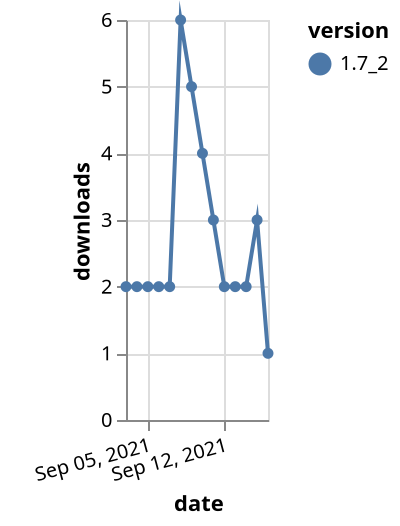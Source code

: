 {"$schema": "https://vega.github.io/schema/vega-lite/v5.json", "description": "A simple bar chart with embedded data.", "data": {"values": [{"date": "2021-09-03", "total": 7219, "delta": 2, "version": "1.7_2"}, {"date": "2021-09-04", "total": 7221, "delta": 2, "version": "1.7_2"}, {"date": "2021-09-05", "total": 7223, "delta": 2, "version": "1.7_2"}, {"date": "2021-09-06", "total": 7225, "delta": 2, "version": "1.7_2"}, {"date": "2021-09-07", "total": 7227, "delta": 2, "version": "1.7_2"}, {"date": "2021-09-08", "total": 7233, "delta": 6, "version": "1.7_2"}, {"date": "2021-09-09", "total": 7238, "delta": 5, "version": "1.7_2"}, {"date": "2021-09-10", "total": 7242, "delta": 4, "version": "1.7_2"}, {"date": "2021-09-11", "total": 7245, "delta": 3, "version": "1.7_2"}, {"date": "2021-09-12", "total": 7247, "delta": 2, "version": "1.7_2"}, {"date": "2021-09-13", "total": 7249, "delta": 2, "version": "1.7_2"}, {"date": "2021-09-14", "total": 7251, "delta": 2, "version": "1.7_2"}, {"date": "2021-09-15", "total": 7254, "delta": 3, "version": "1.7_2"}, {"date": "2021-09-16", "total": 7255, "delta": 1, "version": "1.7_2"}]}, "width": "container", "mark": {"type": "line", "point": {"filled": true}}, "encoding": {"x": {"field": "date", "type": "temporal", "timeUnit": "yearmonthdate", "title": "date", "axis": {"labelAngle": -15}}, "y": {"field": "delta", "type": "quantitative", "title": "downloads"}, "color": {"field": "version", "type": "nominal"}, "tooltip": {"field": "delta"}}}